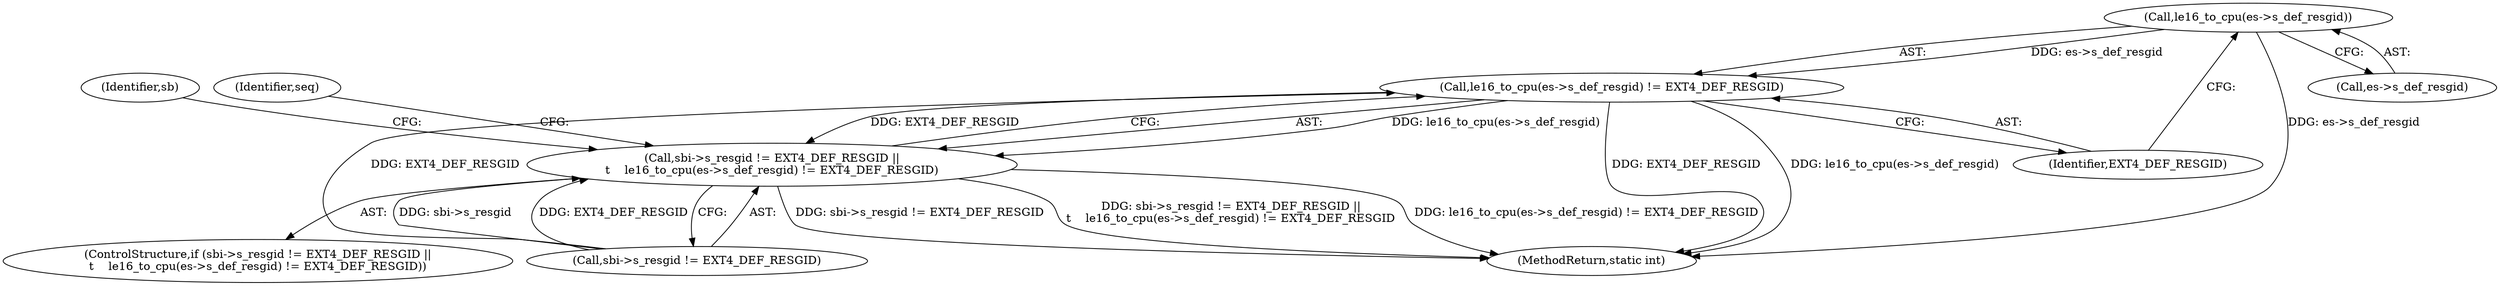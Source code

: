 digraph "0_linux_744692dc059845b2a3022119871846e74d4f6e11_18@pointer" {
"1000208" [label="(Call,le16_to_cpu(es->s_def_resgid))"];
"1000207" [label="(Call,le16_to_cpu(es->s_def_resgid) != EXT4_DEF_RESGID)"];
"1000201" [label="(Call,sbi->s_resgid != EXT4_DEF_RESGID ||\n\t    le16_to_cpu(es->s_def_resgid) != EXT4_DEF_RESGID)"];
"1000215" [label="(Identifier,seq)"];
"1000200" [label="(ControlStructure,if (sbi->s_resgid != EXT4_DEF_RESGID ||\n\t    le16_to_cpu(es->s_def_resgid) != EXT4_DEF_RESGID))"];
"1000201" [label="(Call,sbi->s_resgid != EXT4_DEF_RESGID ||\n\t    le16_to_cpu(es->s_def_resgid) != EXT4_DEF_RESGID)"];
"1000207" [label="(Call,le16_to_cpu(es->s_def_resgid) != EXT4_DEF_RESGID)"];
"1000212" [label="(Identifier,EXT4_DEF_RESGID)"];
"1000519" [label="(MethodReturn,static int)"];
"1000202" [label="(Call,sbi->s_resgid != EXT4_DEF_RESGID)"];
"1000208" [label="(Call,le16_to_cpu(es->s_def_resgid))"];
"1000209" [label="(Call,es->s_def_resgid)"];
"1000222" [label="(Identifier,sb)"];
"1000208" -> "1000207"  [label="AST: "];
"1000208" -> "1000209"  [label="CFG: "];
"1000209" -> "1000208"  [label="AST: "];
"1000212" -> "1000208"  [label="CFG: "];
"1000208" -> "1000519"  [label="DDG: es->s_def_resgid"];
"1000208" -> "1000207"  [label="DDG: es->s_def_resgid"];
"1000207" -> "1000201"  [label="AST: "];
"1000207" -> "1000212"  [label="CFG: "];
"1000212" -> "1000207"  [label="AST: "];
"1000201" -> "1000207"  [label="CFG: "];
"1000207" -> "1000519"  [label="DDG: le16_to_cpu(es->s_def_resgid)"];
"1000207" -> "1000519"  [label="DDG: EXT4_DEF_RESGID"];
"1000207" -> "1000201"  [label="DDG: le16_to_cpu(es->s_def_resgid)"];
"1000207" -> "1000201"  [label="DDG: EXT4_DEF_RESGID"];
"1000202" -> "1000207"  [label="DDG: EXT4_DEF_RESGID"];
"1000201" -> "1000200"  [label="AST: "];
"1000201" -> "1000202"  [label="CFG: "];
"1000202" -> "1000201"  [label="AST: "];
"1000215" -> "1000201"  [label="CFG: "];
"1000222" -> "1000201"  [label="CFG: "];
"1000201" -> "1000519"  [label="DDG: sbi->s_resgid != EXT4_DEF_RESGID ||\n\t    le16_to_cpu(es->s_def_resgid) != EXT4_DEF_RESGID"];
"1000201" -> "1000519"  [label="DDG: le16_to_cpu(es->s_def_resgid) != EXT4_DEF_RESGID"];
"1000201" -> "1000519"  [label="DDG: sbi->s_resgid != EXT4_DEF_RESGID"];
"1000202" -> "1000201"  [label="DDG: sbi->s_resgid"];
"1000202" -> "1000201"  [label="DDG: EXT4_DEF_RESGID"];
}
